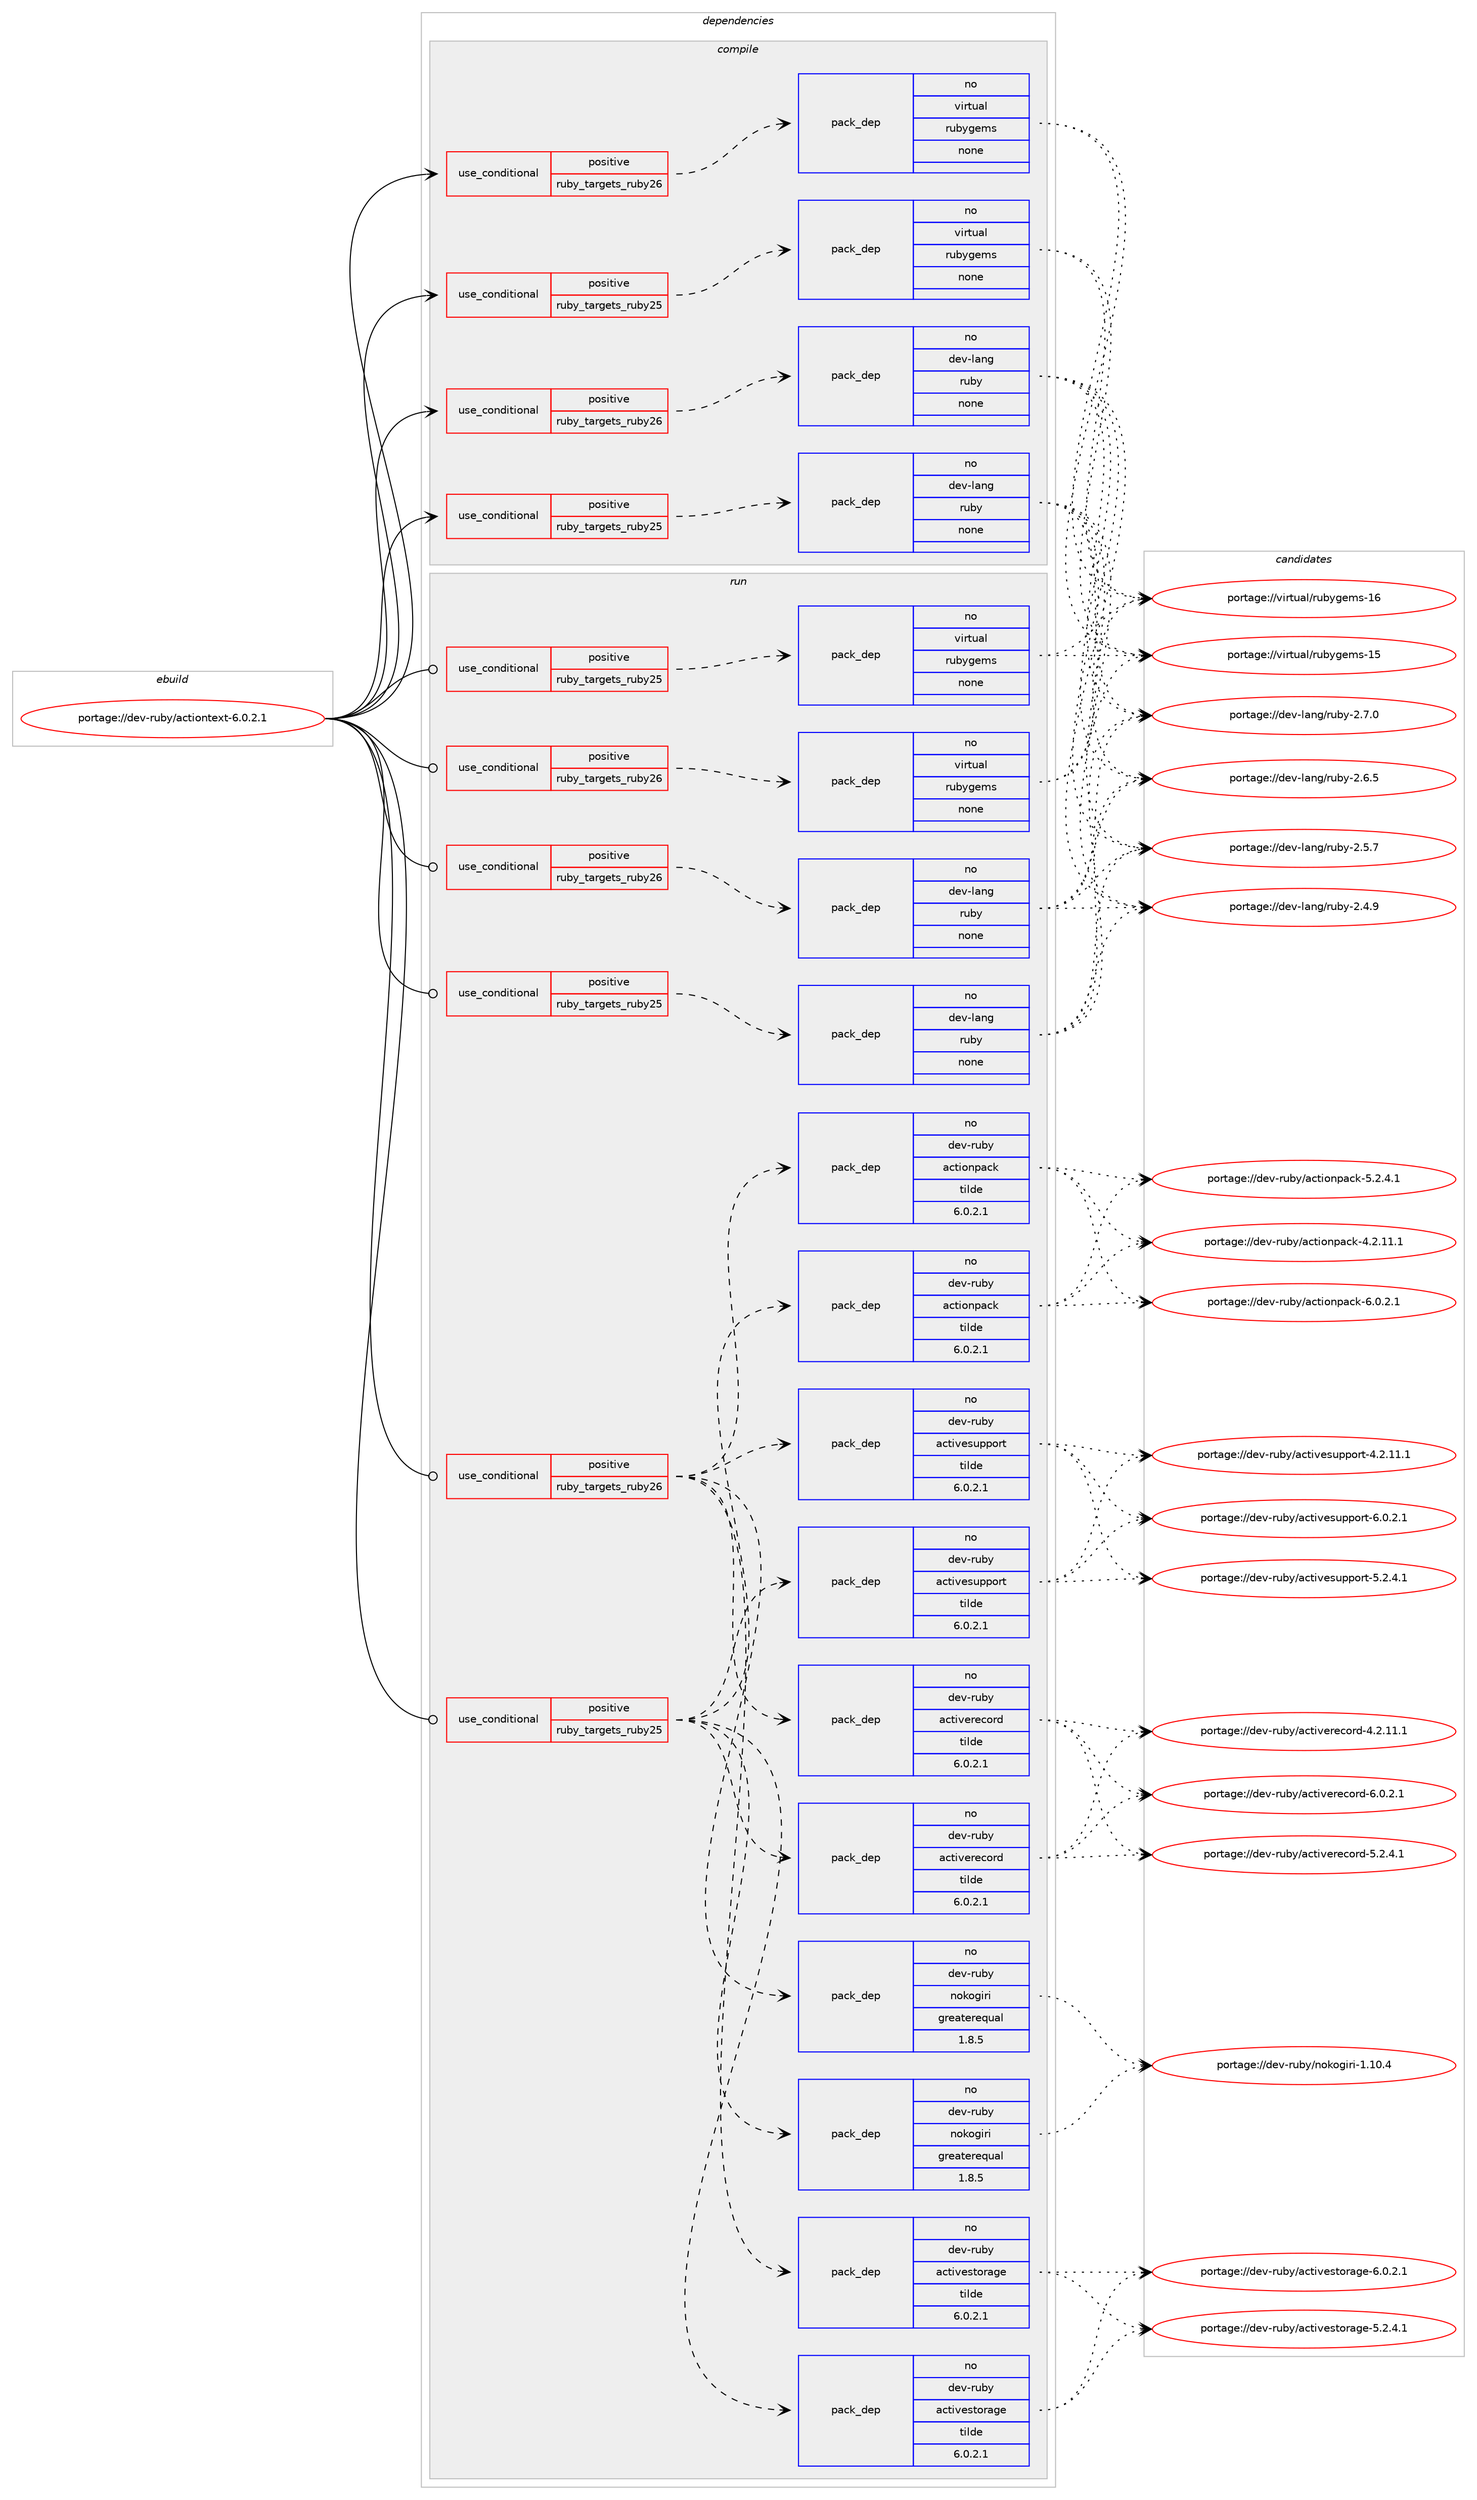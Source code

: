 digraph prolog {

# *************
# Graph options
# *************

newrank=true;
concentrate=true;
compound=true;
graph [rankdir=LR,fontname=Helvetica,fontsize=10,ranksep=1.5];#, ranksep=2.5, nodesep=0.2];
edge  [arrowhead=vee];
node  [fontname=Helvetica,fontsize=10];

# **********
# The ebuild
# **********

subgraph cluster_leftcol {
color=gray;
rank=same;
label=<<i>ebuild</i>>;
id [label="portage://dev-ruby/actiontext-6.0.2.1", color=red, width=4, href="../dev-ruby/actiontext-6.0.2.1.svg"];
}

# ****************
# The dependencies
# ****************

subgraph cluster_midcol {
color=gray;
label=<<i>dependencies</i>>;
subgraph cluster_compile {
fillcolor="#eeeeee";
style=filled;
label=<<i>compile</i>>;
subgraph cond94769 {
dependency370853 [label=<<TABLE BORDER="0" CELLBORDER="1" CELLSPACING="0" CELLPADDING="4"><TR><TD ROWSPAN="3" CELLPADDING="10">use_conditional</TD></TR><TR><TD>positive</TD></TR><TR><TD>ruby_targets_ruby25</TD></TR></TABLE>>, shape=none, color=red];
subgraph pack271231 {
dependency370854 [label=<<TABLE BORDER="0" CELLBORDER="1" CELLSPACING="0" CELLPADDING="4" WIDTH="220"><TR><TD ROWSPAN="6" CELLPADDING="30">pack_dep</TD></TR><TR><TD WIDTH="110">no</TD></TR><TR><TD>dev-lang</TD></TR><TR><TD>ruby</TD></TR><TR><TD>none</TD></TR><TR><TD></TD></TR></TABLE>>, shape=none, color=blue];
}
dependency370853:e -> dependency370854:w [weight=20,style="dashed",arrowhead="vee"];
}
id:e -> dependency370853:w [weight=20,style="solid",arrowhead="vee"];
subgraph cond94770 {
dependency370855 [label=<<TABLE BORDER="0" CELLBORDER="1" CELLSPACING="0" CELLPADDING="4"><TR><TD ROWSPAN="3" CELLPADDING="10">use_conditional</TD></TR><TR><TD>positive</TD></TR><TR><TD>ruby_targets_ruby25</TD></TR></TABLE>>, shape=none, color=red];
subgraph pack271232 {
dependency370856 [label=<<TABLE BORDER="0" CELLBORDER="1" CELLSPACING="0" CELLPADDING="4" WIDTH="220"><TR><TD ROWSPAN="6" CELLPADDING="30">pack_dep</TD></TR><TR><TD WIDTH="110">no</TD></TR><TR><TD>virtual</TD></TR><TR><TD>rubygems</TD></TR><TR><TD>none</TD></TR><TR><TD></TD></TR></TABLE>>, shape=none, color=blue];
}
dependency370855:e -> dependency370856:w [weight=20,style="dashed",arrowhead="vee"];
}
id:e -> dependency370855:w [weight=20,style="solid",arrowhead="vee"];
subgraph cond94771 {
dependency370857 [label=<<TABLE BORDER="0" CELLBORDER="1" CELLSPACING="0" CELLPADDING="4"><TR><TD ROWSPAN="3" CELLPADDING="10">use_conditional</TD></TR><TR><TD>positive</TD></TR><TR><TD>ruby_targets_ruby26</TD></TR></TABLE>>, shape=none, color=red];
subgraph pack271233 {
dependency370858 [label=<<TABLE BORDER="0" CELLBORDER="1" CELLSPACING="0" CELLPADDING="4" WIDTH="220"><TR><TD ROWSPAN="6" CELLPADDING="30">pack_dep</TD></TR><TR><TD WIDTH="110">no</TD></TR><TR><TD>dev-lang</TD></TR><TR><TD>ruby</TD></TR><TR><TD>none</TD></TR><TR><TD></TD></TR></TABLE>>, shape=none, color=blue];
}
dependency370857:e -> dependency370858:w [weight=20,style="dashed",arrowhead="vee"];
}
id:e -> dependency370857:w [weight=20,style="solid",arrowhead="vee"];
subgraph cond94772 {
dependency370859 [label=<<TABLE BORDER="0" CELLBORDER="1" CELLSPACING="0" CELLPADDING="4"><TR><TD ROWSPAN="3" CELLPADDING="10">use_conditional</TD></TR><TR><TD>positive</TD></TR><TR><TD>ruby_targets_ruby26</TD></TR></TABLE>>, shape=none, color=red];
subgraph pack271234 {
dependency370860 [label=<<TABLE BORDER="0" CELLBORDER="1" CELLSPACING="0" CELLPADDING="4" WIDTH="220"><TR><TD ROWSPAN="6" CELLPADDING="30">pack_dep</TD></TR><TR><TD WIDTH="110">no</TD></TR><TR><TD>virtual</TD></TR><TR><TD>rubygems</TD></TR><TR><TD>none</TD></TR><TR><TD></TD></TR></TABLE>>, shape=none, color=blue];
}
dependency370859:e -> dependency370860:w [weight=20,style="dashed",arrowhead="vee"];
}
id:e -> dependency370859:w [weight=20,style="solid",arrowhead="vee"];
}
subgraph cluster_compileandrun {
fillcolor="#eeeeee";
style=filled;
label=<<i>compile and run</i>>;
}
subgraph cluster_run {
fillcolor="#eeeeee";
style=filled;
label=<<i>run</i>>;
subgraph cond94773 {
dependency370861 [label=<<TABLE BORDER="0" CELLBORDER="1" CELLSPACING="0" CELLPADDING="4"><TR><TD ROWSPAN="3" CELLPADDING="10">use_conditional</TD></TR><TR><TD>positive</TD></TR><TR><TD>ruby_targets_ruby25</TD></TR></TABLE>>, shape=none, color=red];
subgraph pack271235 {
dependency370862 [label=<<TABLE BORDER="0" CELLBORDER="1" CELLSPACING="0" CELLPADDING="4" WIDTH="220"><TR><TD ROWSPAN="6" CELLPADDING="30">pack_dep</TD></TR><TR><TD WIDTH="110">no</TD></TR><TR><TD>dev-lang</TD></TR><TR><TD>ruby</TD></TR><TR><TD>none</TD></TR><TR><TD></TD></TR></TABLE>>, shape=none, color=blue];
}
dependency370861:e -> dependency370862:w [weight=20,style="dashed",arrowhead="vee"];
}
id:e -> dependency370861:w [weight=20,style="solid",arrowhead="odot"];
subgraph cond94774 {
dependency370863 [label=<<TABLE BORDER="0" CELLBORDER="1" CELLSPACING="0" CELLPADDING="4"><TR><TD ROWSPAN="3" CELLPADDING="10">use_conditional</TD></TR><TR><TD>positive</TD></TR><TR><TD>ruby_targets_ruby25</TD></TR></TABLE>>, shape=none, color=red];
subgraph pack271236 {
dependency370864 [label=<<TABLE BORDER="0" CELLBORDER="1" CELLSPACING="0" CELLPADDING="4" WIDTH="220"><TR><TD ROWSPAN="6" CELLPADDING="30">pack_dep</TD></TR><TR><TD WIDTH="110">no</TD></TR><TR><TD>dev-ruby</TD></TR><TR><TD>actionpack</TD></TR><TR><TD>tilde</TD></TR><TR><TD>6.0.2.1</TD></TR></TABLE>>, shape=none, color=blue];
}
dependency370863:e -> dependency370864:w [weight=20,style="dashed",arrowhead="vee"];
subgraph pack271237 {
dependency370865 [label=<<TABLE BORDER="0" CELLBORDER="1" CELLSPACING="0" CELLPADDING="4" WIDTH="220"><TR><TD ROWSPAN="6" CELLPADDING="30">pack_dep</TD></TR><TR><TD WIDTH="110">no</TD></TR><TR><TD>dev-ruby</TD></TR><TR><TD>activerecord</TD></TR><TR><TD>tilde</TD></TR><TR><TD>6.0.2.1</TD></TR></TABLE>>, shape=none, color=blue];
}
dependency370863:e -> dependency370865:w [weight=20,style="dashed",arrowhead="vee"];
subgraph pack271238 {
dependency370866 [label=<<TABLE BORDER="0" CELLBORDER="1" CELLSPACING="0" CELLPADDING="4" WIDTH="220"><TR><TD ROWSPAN="6" CELLPADDING="30">pack_dep</TD></TR><TR><TD WIDTH="110">no</TD></TR><TR><TD>dev-ruby</TD></TR><TR><TD>activestorage</TD></TR><TR><TD>tilde</TD></TR><TR><TD>6.0.2.1</TD></TR></TABLE>>, shape=none, color=blue];
}
dependency370863:e -> dependency370866:w [weight=20,style="dashed",arrowhead="vee"];
subgraph pack271239 {
dependency370867 [label=<<TABLE BORDER="0" CELLBORDER="1" CELLSPACING="0" CELLPADDING="4" WIDTH="220"><TR><TD ROWSPAN="6" CELLPADDING="30">pack_dep</TD></TR><TR><TD WIDTH="110">no</TD></TR><TR><TD>dev-ruby</TD></TR><TR><TD>activesupport</TD></TR><TR><TD>tilde</TD></TR><TR><TD>6.0.2.1</TD></TR></TABLE>>, shape=none, color=blue];
}
dependency370863:e -> dependency370867:w [weight=20,style="dashed",arrowhead="vee"];
subgraph pack271240 {
dependency370868 [label=<<TABLE BORDER="0" CELLBORDER="1" CELLSPACING="0" CELLPADDING="4" WIDTH="220"><TR><TD ROWSPAN="6" CELLPADDING="30">pack_dep</TD></TR><TR><TD WIDTH="110">no</TD></TR><TR><TD>dev-ruby</TD></TR><TR><TD>nokogiri</TD></TR><TR><TD>greaterequal</TD></TR><TR><TD>1.8.5</TD></TR></TABLE>>, shape=none, color=blue];
}
dependency370863:e -> dependency370868:w [weight=20,style="dashed",arrowhead="vee"];
}
id:e -> dependency370863:w [weight=20,style="solid",arrowhead="odot"];
subgraph cond94775 {
dependency370869 [label=<<TABLE BORDER="0" CELLBORDER="1" CELLSPACING="0" CELLPADDING="4"><TR><TD ROWSPAN="3" CELLPADDING="10">use_conditional</TD></TR><TR><TD>positive</TD></TR><TR><TD>ruby_targets_ruby25</TD></TR></TABLE>>, shape=none, color=red];
subgraph pack271241 {
dependency370870 [label=<<TABLE BORDER="0" CELLBORDER="1" CELLSPACING="0" CELLPADDING="4" WIDTH="220"><TR><TD ROWSPAN="6" CELLPADDING="30">pack_dep</TD></TR><TR><TD WIDTH="110">no</TD></TR><TR><TD>virtual</TD></TR><TR><TD>rubygems</TD></TR><TR><TD>none</TD></TR><TR><TD></TD></TR></TABLE>>, shape=none, color=blue];
}
dependency370869:e -> dependency370870:w [weight=20,style="dashed",arrowhead="vee"];
}
id:e -> dependency370869:w [weight=20,style="solid",arrowhead="odot"];
subgraph cond94776 {
dependency370871 [label=<<TABLE BORDER="0" CELLBORDER="1" CELLSPACING="0" CELLPADDING="4"><TR><TD ROWSPAN="3" CELLPADDING="10">use_conditional</TD></TR><TR><TD>positive</TD></TR><TR><TD>ruby_targets_ruby26</TD></TR></TABLE>>, shape=none, color=red];
subgraph pack271242 {
dependency370872 [label=<<TABLE BORDER="0" CELLBORDER="1" CELLSPACING="0" CELLPADDING="4" WIDTH="220"><TR><TD ROWSPAN="6" CELLPADDING="30">pack_dep</TD></TR><TR><TD WIDTH="110">no</TD></TR><TR><TD>dev-lang</TD></TR><TR><TD>ruby</TD></TR><TR><TD>none</TD></TR><TR><TD></TD></TR></TABLE>>, shape=none, color=blue];
}
dependency370871:e -> dependency370872:w [weight=20,style="dashed",arrowhead="vee"];
}
id:e -> dependency370871:w [weight=20,style="solid",arrowhead="odot"];
subgraph cond94777 {
dependency370873 [label=<<TABLE BORDER="0" CELLBORDER="1" CELLSPACING="0" CELLPADDING="4"><TR><TD ROWSPAN="3" CELLPADDING="10">use_conditional</TD></TR><TR><TD>positive</TD></TR><TR><TD>ruby_targets_ruby26</TD></TR></TABLE>>, shape=none, color=red];
subgraph pack271243 {
dependency370874 [label=<<TABLE BORDER="0" CELLBORDER="1" CELLSPACING="0" CELLPADDING="4" WIDTH="220"><TR><TD ROWSPAN="6" CELLPADDING="30">pack_dep</TD></TR><TR><TD WIDTH="110">no</TD></TR><TR><TD>dev-ruby</TD></TR><TR><TD>actionpack</TD></TR><TR><TD>tilde</TD></TR><TR><TD>6.0.2.1</TD></TR></TABLE>>, shape=none, color=blue];
}
dependency370873:e -> dependency370874:w [weight=20,style="dashed",arrowhead="vee"];
subgraph pack271244 {
dependency370875 [label=<<TABLE BORDER="0" CELLBORDER="1" CELLSPACING="0" CELLPADDING="4" WIDTH="220"><TR><TD ROWSPAN="6" CELLPADDING="30">pack_dep</TD></TR><TR><TD WIDTH="110">no</TD></TR><TR><TD>dev-ruby</TD></TR><TR><TD>activerecord</TD></TR><TR><TD>tilde</TD></TR><TR><TD>6.0.2.1</TD></TR></TABLE>>, shape=none, color=blue];
}
dependency370873:e -> dependency370875:w [weight=20,style="dashed",arrowhead="vee"];
subgraph pack271245 {
dependency370876 [label=<<TABLE BORDER="0" CELLBORDER="1" CELLSPACING="0" CELLPADDING="4" WIDTH="220"><TR><TD ROWSPAN="6" CELLPADDING="30">pack_dep</TD></TR><TR><TD WIDTH="110">no</TD></TR><TR><TD>dev-ruby</TD></TR><TR><TD>activestorage</TD></TR><TR><TD>tilde</TD></TR><TR><TD>6.0.2.1</TD></TR></TABLE>>, shape=none, color=blue];
}
dependency370873:e -> dependency370876:w [weight=20,style="dashed",arrowhead="vee"];
subgraph pack271246 {
dependency370877 [label=<<TABLE BORDER="0" CELLBORDER="1" CELLSPACING="0" CELLPADDING="4" WIDTH="220"><TR><TD ROWSPAN="6" CELLPADDING="30">pack_dep</TD></TR><TR><TD WIDTH="110">no</TD></TR><TR><TD>dev-ruby</TD></TR><TR><TD>activesupport</TD></TR><TR><TD>tilde</TD></TR><TR><TD>6.0.2.1</TD></TR></TABLE>>, shape=none, color=blue];
}
dependency370873:e -> dependency370877:w [weight=20,style="dashed",arrowhead="vee"];
subgraph pack271247 {
dependency370878 [label=<<TABLE BORDER="0" CELLBORDER="1" CELLSPACING="0" CELLPADDING="4" WIDTH="220"><TR><TD ROWSPAN="6" CELLPADDING="30">pack_dep</TD></TR><TR><TD WIDTH="110">no</TD></TR><TR><TD>dev-ruby</TD></TR><TR><TD>nokogiri</TD></TR><TR><TD>greaterequal</TD></TR><TR><TD>1.8.5</TD></TR></TABLE>>, shape=none, color=blue];
}
dependency370873:e -> dependency370878:w [weight=20,style="dashed",arrowhead="vee"];
}
id:e -> dependency370873:w [weight=20,style="solid",arrowhead="odot"];
subgraph cond94778 {
dependency370879 [label=<<TABLE BORDER="0" CELLBORDER="1" CELLSPACING="0" CELLPADDING="4"><TR><TD ROWSPAN="3" CELLPADDING="10">use_conditional</TD></TR><TR><TD>positive</TD></TR><TR><TD>ruby_targets_ruby26</TD></TR></TABLE>>, shape=none, color=red];
subgraph pack271248 {
dependency370880 [label=<<TABLE BORDER="0" CELLBORDER="1" CELLSPACING="0" CELLPADDING="4" WIDTH="220"><TR><TD ROWSPAN="6" CELLPADDING="30">pack_dep</TD></TR><TR><TD WIDTH="110">no</TD></TR><TR><TD>virtual</TD></TR><TR><TD>rubygems</TD></TR><TR><TD>none</TD></TR><TR><TD></TD></TR></TABLE>>, shape=none, color=blue];
}
dependency370879:e -> dependency370880:w [weight=20,style="dashed",arrowhead="vee"];
}
id:e -> dependency370879:w [weight=20,style="solid",arrowhead="odot"];
}
}

# **************
# The candidates
# **************

subgraph cluster_choices {
rank=same;
color=gray;
label=<<i>candidates</i>>;

subgraph choice271231 {
color=black;
nodesep=1;
choice10010111845108971101034711411798121455046554648 [label="portage://dev-lang/ruby-2.7.0", color=red, width=4,href="../dev-lang/ruby-2.7.0.svg"];
choice10010111845108971101034711411798121455046544653 [label="portage://dev-lang/ruby-2.6.5", color=red, width=4,href="../dev-lang/ruby-2.6.5.svg"];
choice10010111845108971101034711411798121455046534655 [label="portage://dev-lang/ruby-2.5.7", color=red, width=4,href="../dev-lang/ruby-2.5.7.svg"];
choice10010111845108971101034711411798121455046524657 [label="portage://dev-lang/ruby-2.4.9", color=red, width=4,href="../dev-lang/ruby-2.4.9.svg"];
dependency370854:e -> choice10010111845108971101034711411798121455046554648:w [style=dotted,weight="100"];
dependency370854:e -> choice10010111845108971101034711411798121455046544653:w [style=dotted,weight="100"];
dependency370854:e -> choice10010111845108971101034711411798121455046534655:w [style=dotted,weight="100"];
dependency370854:e -> choice10010111845108971101034711411798121455046524657:w [style=dotted,weight="100"];
}
subgraph choice271232 {
color=black;
nodesep=1;
choice118105114116117971084711411798121103101109115454954 [label="portage://virtual/rubygems-16", color=red, width=4,href="../virtual/rubygems-16.svg"];
choice118105114116117971084711411798121103101109115454953 [label="portage://virtual/rubygems-15", color=red, width=4,href="../virtual/rubygems-15.svg"];
dependency370856:e -> choice118105114116117971084711411798121103101109115454954:w [style=dotted,weight="100"];
dependency370856:e -> choice118105114116117971084711411798121103101109115454953:w [style=dotted,weight="100"];
}
subgraph choice271233 {
color=black;
nodesep=1;
choice10010111845108971101034711411798121455046554648 [label="portage://dev-lang/ruby-2.7.0", color=red, width=4,href="../dev-lang/ruby-2.7.0.svg"];
choice10010111845108971101034711411798121455046544653 [label="portage://dev-lang/ruby-2.6.5", color=red, width=4,href="../dev-lang/ruby-2.6.5.svg"];
choice10010111845108971101034711411798121455046534655 [label="portage://dev-lang/ruby-2.5.7", color=red, width=4,href="../dev-lang/ruby-2.5.7.svg"];
choice10010111845108971101034711411798121455046524657 [label="portage://dev-lang/ruby-2.4.9", color=red, width=4,href="../dev-lang/ruby-2.4.9.svg"];
dependency370858:e -> choice10010111845108971101034711411798121455046554648:w [style=dotted,weight="100"];
dependency370858:e -> choice10010111845108971101034711411798121455046544653:w [style=dotted,weight="100"];
dependency370858:e -> choice10010111845108971101034711411798121455046534655:w [style=dotted,weight="100"];
dependency370858:e -> choice10010111845108971101034711411798121455046524657:w [style=dotted,weight="100"];
}
subgraph choice271234 {
color=black;
nodesep=1;
choice118105114116117971084711411798121103101109115454954 [label="portage://virtual/rubygems-16", color=red, width=4,href="../virtual/rubygems-16.svg"];
choice118105114116117971084711411798121103101109115454953 [label="portage://virtual/rubygems-15", color=red, width=4,href="../virtual/rubygems-15.svg"];
dependency370860:e -> choice118105114116117971084711411798121103101109115454954:w [style=dotted,weight="100"];
dependency370860:e -> choice118105114116117971084711411798121103101109115454953:w [style=dotted,weight="100"];
}
subgraph choice271235 {
color=black;
nodesep=1;
choice10010111845108971101034711411798121455046554648 [label="portage://dev-lang/ruby-2.7.0", color=red, width=4,href="../dev-lang/ruby-2.7.0.svg"];
choice10010111845108971101034711411798121455046544653 [label="portage://dev-lang/ruby-2.6.5", color=red, width=4,href="../dev-lang/ruby-2.6.5.svg"];
choice10010111845108971101034711411798121455046534655 [label="portage://dev-lang/ruby-2.5.7", color=red, width=4,href="../dev-lang/ruby-2.5.7.svg"];
choice10010111845108971101034711411798121455046524657 [label="portage://dev-lang/ruby-2.4.9", color=red, width=4,href="../dev-lang/ruby-2.4.9.svg"];
dependency370862:e -> choice10010111845108971101034711411798121455046554648:w [style=dotted,weight="100"];
dependency370862:e -> choice10010111845108971101034711411798121455046544653:w [style=dotted,weight="100"];
dependency370862:e -> choice10010111845108971101034711411798121455046534655:w [style=dotted,weight="100"];
dependency370862:e -> choice10010111845108971101034711411798121455046524657:w [style=dotted,weight="100"];
}
subgraph choice271236 {
color=black;
nodesep=1;
choice100101118451141179812147979911610511111011297991074554464846504649 [label="portage://dev-ruby/actionpack-6.0.2.1", color=red, width=4,href="../dev-ruby/actionpack-6.0.2.1.svg"];
choice100101118451141179812147979911610511111011297991074553465046524649 [label="portage://dev-ruby/actionpack-5.2.4.1", color=red, width=4,href="../dev-ruby/actionpack-5.2.4.1.svg"];
choice10010111845114117981214797991161051111101129799107455246504649494649 [label="portage://dev-ruby/actionpack-4.2.11.1", color=red, width=4,href="../dev-ruby/actionpack-4.2.11.1.svg"];
dependency370864:e -> choice100101118451141179812147979911610511111011297991074554464846504649:w [style=dotted,weight="100"];
dependency370864:e -> choice100101118451141179812147979911610511111011297991074553465046524649:w [style=dotted,weight="100"];
dependency370864:e -> choice10010111845114117981214797991161051111101129799107455246504649494649:w [style=dotted,weight="100"];
}
subgraph choice271237 {
color=black;
nodesep=1;
choice1001011184511411798121479799116105118101114101991111141004554464846504649 [label="portage://dev-ruby/activerecord-6.0.2.1", color=red, width=4,href="../dev-ruby/activerecord-6.0.2.1.svg"];
choice1001011184511411798121479799116105118101114101991111141004553465046524649 [label="portage://dev-ruby/activerecord-5.2.4.1", color=red, width=4,href="../dev-ruby/activerecord-5.2.4.1.svg"];
choice100101118451141179812147979911610511810111410199111114100455246504649494649 [label="portage://dev-ruby/activerecord-4.2.11.1", color=red, width=4,href="../dev-ruby/activerecord-4.2.11.1.svg"];
dependency370865:e -> choice1001011184511411798121479799116105118101114101991111141004554464846504649:w [style=dotted,weight="100"];
dependency370865:e -> choice1001011184511411798121479799116105118101114101991111141004553465046524649:w [style=dotted,weight="100"];
dependency370865:e -> choice100101118451141179812147979911610511810111410199111114100455246504649494649:w [style=dotted,weight="100"];
}
subgraph choice271238 {
color=black;
nodesep=1;
choice1001011184511411798121479799116105118101115116111114971031014554464846504649 [label="portage://dev-ruby/activestorage-6.0.2.1", color=red, width=4,href="../dev-ruby/activestorage-6.0.2.1.svg"];
choice1001011184511411798121479799116105118101115116111114971031014553465046524649 [label="portage://dev-ruby/activestorage-5.2.4.1", color=red, width=4,href="../dev-ruby/activestorage-5.2.4.1.svg"];
dependency370866:e -> choice1001011184511411798121479799116105118101115116111114971031014554464846504649:w [style=dotted,weight="100"];
dependency370866:e -> choice1001011184511411798121479799116105118101115116111114971031014553465046524649:w [style=dotted,weight="100"];
}
subgraph choice271239 {
color=black;
nodesep=1;
choice10010111845114117981214797991161051181011151171121121111141164554464846504649 [label="portage://dev-ruby/activesupport-6.0.2.1", color=red, width=4,href="../dev-ruby/activesupport-6.0.2.1.svg"];
choice10010111845114117981214797991161051181011151171121121111141164553465046524649 [label="portage://dev-ruby/activesupport-5.2.4.1", color=red, width=4,href="../dev-ruby/activesupport-5.2.4.1.svg"];
choice1001011184511411798121479799116105118101115117112112111114116455246504649494649 [label="portage://dev-ruby/activesupport-4.2.11.1", color=red, width=4,href="../dev-ruby/activesupport-4.2.11.1.svg"];
dependency370867:e -> choice10010111845114117981214797991161051181011151171121121111141164554464846504649:w [style=dotted,weight="100"];
dependency370867:e -> choice10010111845114117981214797991161051181011151171121121111141164553465046524649:w [style=dotted,weight="100"];
dependency370867:e -> choice1001011184511411798121479799116105118101115117112112111114116455246504649494649:w [style=dotted,weight="100"];
}
subgraph choice271240 {
color=black;
nodesep=1;
choice10010111845114117981214711011110711110310511410545494649484652 [label="portage://dev-ruby/nokogiri-1.10.4", color=red, width=4,href="../dev-ruby/nokogiri-1.10.4.svg"];
dependency370868:e -> choice10010111845114117981214711011110711110310511410545494649484652:w [style=dotted,weight="100"];
}
subgraph choice271241 {
color=black;
nodesep=1;
choice118105114116117971084711411798121103101109115454954 [label="portage://virtual/rubygems-16", color=red, width=4,href="../virtual/rubygems-16.svg"];
choice118105114116117971084711411798121103101109115454953 [label="portage://virtual/rubygems-15", color=red, width=4,href="../virtual/rubygems-15.svg"];
dependency370870:e -> choice118105114116117971084711411798121103101109115454954:w [style=dotted,weight="100"];
dependency370870:e -> choice118105114116117971084711411798121103101109115454953:w [style=dotted,weight="100"];
}
subgraph choice271242 {
color=black;
nodesep=1;
choice10010111845108971101034711411798121455046554648 [label="portage://dev-lang/ruby-2.7.0", color=red, width=4,href="../dev-lang/ruby-2.7.0.svg"];
choice10010111845108971101034711411798121455046544653 [label="portage://dev-lang/ruby-2.6.5", color=red, width=4,href="../dev-lang/ruby-2.6.5.svg"];
choice10010111845108971101034711411798121455046534655 [label="portage://dev-lang/ruby-2.5.7", color=red, width=4,href="../dev-lang/ruby-2.5.7.svg"];
choice10010111845108971101034711411798121455046524657 [label="portage://dev-lang/ruby-2.4.9", color=red, width=4,href="../dev-lang/ruby-2.4.9.svg"];
dependency370872:e -> choice10010111845108971101034711411798121455046554648:w [style=dotted,weight="100"];
dependency370872:e -> choice10010111845108971101034711411798121455046544653:w [style=dotted,weight="100"];
dependency370872:e -> choice10010111845108971101034711411798121455046534655:w [style=dotted,weight="100"];
dependency370872:e -> choice10010111845108971101034711411798121455046524657:w [style=dotted,weight="100"];
}
subgraph choice271243 {
color=black;
nodesep=1;
choice100101118451141179812147979911610511111011297991074554464846504649 [label="portage://dev-ruby/actionpack-6.0.2.1", color=red, width=4,href="../dev-ruby/actionpack-6.0.2.1.svg"];
choice100101118451141179812147979911610511111011297991074553465046524649 [label="portage://dev-ruby/actionpack-5.2.4.1", color=red, width=4,href="../dev-ruby/actionpack-5.2.4.1.svg"];
choice10010111845114117981214797991161051111101129799107455246504649494649 [label="portage://dev-ruby/actionpack-4.2.11.1", color=red, width=4,href="../dev-ruby/actionpack-4.2.11.1.svg"];
dependency370874:e -> choice100101118451141179812147979911610511111011297991074554464846504649:w [style=dotted,weight="100"];
dependency370874:e -> choice100101118451141179812147979911610511111011297991074553465046524649:w [style=dotted,weight="100"];
dependency370874:e -> choice10010111845114117981214797991161051111101129799107455246504649494649:w [style=dotted,weight="100"];
}
subgraph choice271244 {
color=black;
nodesep=1;
choice1001011184511411798121479799116105118101114101991111141004554464846504649 [label="portage://dev-ruby/activerecord-6.0.2.1", color=red, width=4,href="../dev-ruby/activerecord-6.0.2.1.svg"];
choice1001011184511411798121479799116105118101114101991111141004553465046524649 [label="portage://dev-ruby/activerecord-5.2.4.1", color=red, width=4,href="../dev-ruby/activerecord-5.2.4.1.svg"];
choice100101118451141179812147979911610511810111410199111114100455246504649494649 [label="portage://dev-ruby/activerecord-4.2.11.1", color=red, width=4,href="../dev-ruby/activerecord-4.2.11.1.svg"];
dependency370875:e -> choice1001011184511411798121479799116105118101114101991111141004554464846504649:w [style=dotted,weight="100"];
dependency370875:e -> choice1001011184511411798121479799116105118101114101991111141004553465046524649:w [style=dotted,weight="100"];
dependency370875:e -> choice100101118451141179812147979911610511810111410199111114100455246504649494649:w [style=dotted,weight="100"];
}
subgraph choice271245 {
color=black;
nodesep=1;
choice1001011184511411798121479799116105118101115116111114971031014554464846504649 [label="portage://dev-ruby/activestorage-6.0.2.1", color=red, width=4,href="../dev-ruby/activestorage-6.0.2.1.svg"];
choice1001011184511411798121479799116105118101115116111114971031014553465046524649 [label="portage://dev-ruby/activestorage-5.2.4.1", color=red, width=4,href="../dev-ruby/activestorage-5.2.4.1.svg"];
dependency370876:e -> choice1001011184511411798121479799116105118101115116111114971031014554464846504649:w [style=dotted,weight="100"];
dependency370876:e -> choice1001011184511411798121479799116105118101115116111114971031014553465046524649:w [style=dotted,weight="100"];
}
subgraph choice271246 {
color=black;
nodesep=1;
choice10010111845114117981214797991161051181011151171121121111141164554464846504649 [label="portage://dev-ruby/activesupport-6.0.2.1", color=red, width=4,href="../dev-ruby/activesupport-6.0.2.1.svg"];
choice10010111845114117981214797991161051181011151171121121111141164553465046524649 [label="portage://dev-ruby/activesupport-5.2.4.1", color=red, width=4,href="../dev-ruby/activesupport-5.2.4.1.svg"];
choice1001011184511411798121479799116105118101115117112112111114116455246504649494649 [label="portage://dev-ruby/activesupport-4.2.11.1", color=red, width=4,href="../dev-ruby/activesupport-4.2.11.1.svg"];
dependency370877:e -> choice10010111845114117981214797991161051181011151171121121111141164554464846504649:w [style=dotted,weight="100"];
dependency370877:e -> choice10010111845114117981214797991161051181011151171121121111141164553465046524649:w [style=dotted,weight="100"];
dependency370877:e -> choice1001011184511411798121479799116105118101115117112112111114116455246504649494649:w [style=dotted,weight="100"];
}
subgraph choice271247 {
color=black;
nodesep=1;
choice10010111845114117981214711011110711110310511410545494649484652 [label="portage://dev-ruby/nokogiri-1.10.4", color=red, width=4,href="../dev-ruby/nokogiri-1.10.4.svg"];
dependency370878:e -> choice10010111845114117981214711011110711110310511410545494649484652:w [style=dotted,weight="100"];
}
subgraph choice271248 {
color=black;
nodesep=1;
choice118105114116117971084711411798121103101109115454954 [label="portage://virtual/rubygems-16", color=red, width=4,href="../virtual/rubygems-16.svg"];
choice118105114116117971084711411798121103101109115454953 [label="portage://virtual/rubygems-15", color=red, width=4,href="../virtual/rubygems-15.svg"];
dependency370880:e -> choice118105114116117971084711411798121103101109115454954:w [style=dotted,weight="100"];
dependency370880:e -> choice118105114116117971084711411798121103101109115454953:w [style=dotted,weight="100"];
}
}

}
